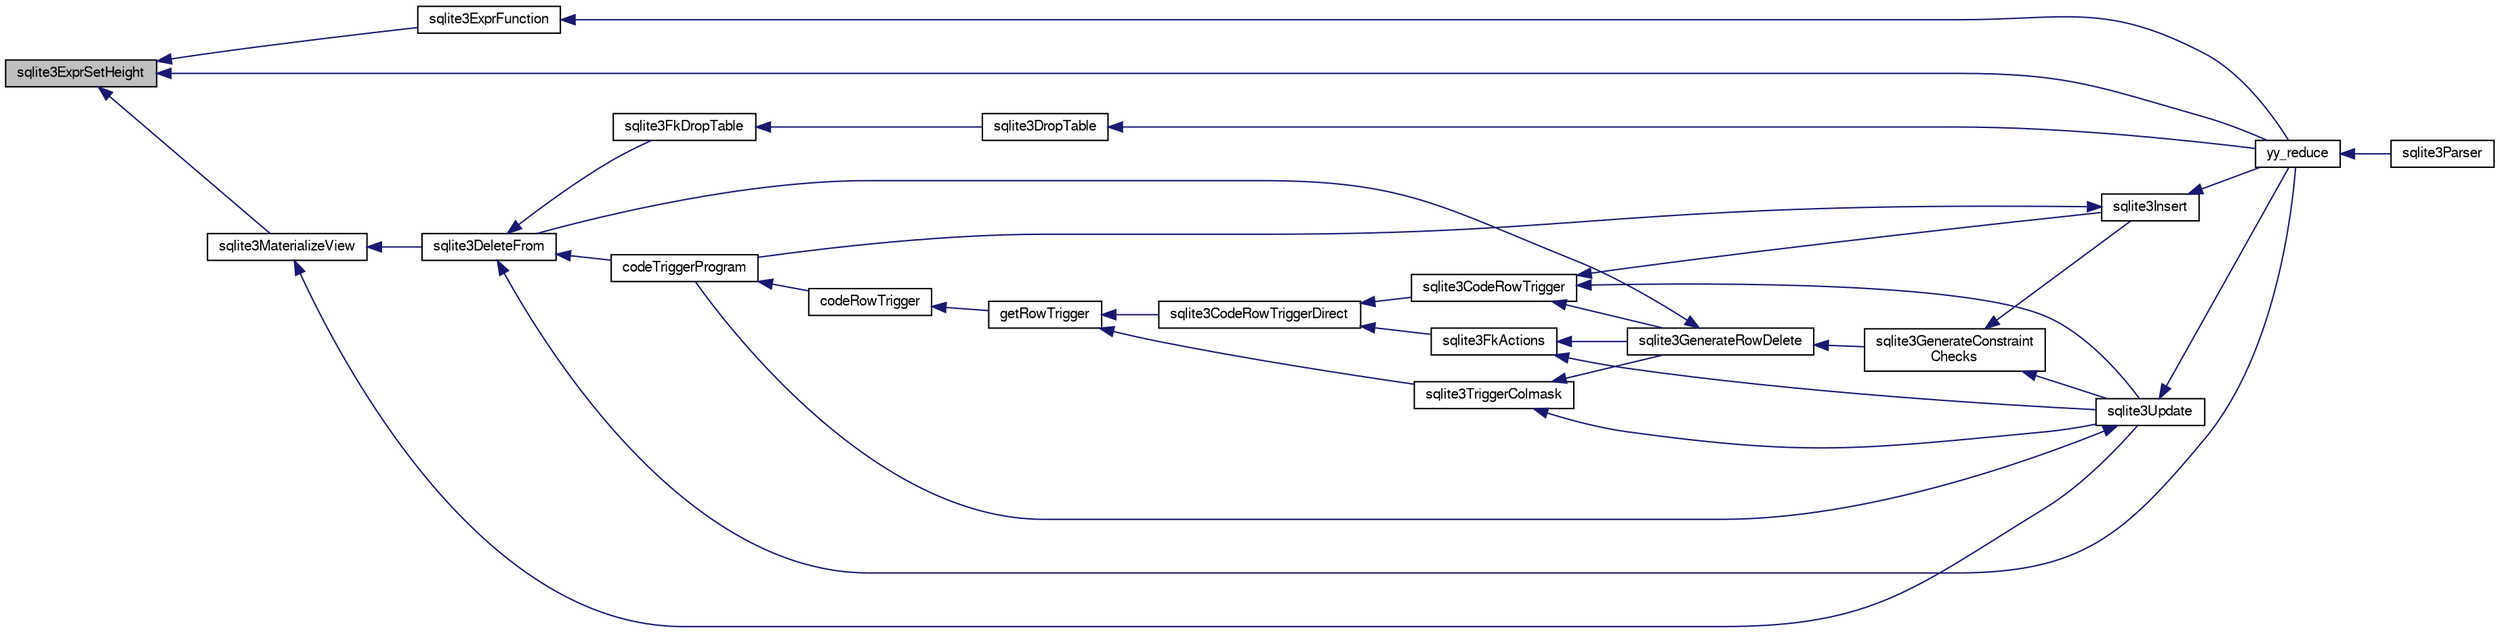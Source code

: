 digraph "sqlite3ExprSetHeight"
{
  edge [fontname="FreeSans",fontsize="10",labelfontname="FreeSans",labelfontsize="10"];
  node [fontname="FreeSans",fontsize="10",shape=record];
  rankdir="LR";
  Node537115 [label="sqlite3ExprSetHeight",height=0.2,width=0.4,color="black", fillcolor="grey75", style="filled", fontcolor="black"];
  Node537115 -> Node537116 [dir="back",color="midnightblue",fontsize="10",style="solid",fontname="FreeSans"];
  Node537116 [label="sqlite3ExprFunction",height=0.2,width=0.4,color="black", fillcolor="white", style="filled",URL="$sqlite3_8c.html#a5b2b92c48e6cc86ac8f648d87e228fc7"];
  Node537116 -> Node537117 [dir="back",color="midnightblue",fontsize="10",style="solid",fontname="FreeSans"];
  Node537117 [label="yy_reduce",height=0.2,width=0.4,color="black", fillcolor="white", style="filled",URL="$sqlite3_8c.html#a7c419a9b25711c666a9a2449ef377f14"];
  Node537117 -> Node537118 [dir="back",color="midnightblue",fontsize="10",style="solid",fontname="FreeSans"];
  Node537118 [label="sqlite3Parser",height=0.2,width=0.4,color="black", fillcolor="white", style="filled",URL="$sqlite3_8c.html#a0327d71a5fabe0b6a343d78a2602e72a"];
  Node537115 -> Node537119 [dir="back",color="midnightblue",fontsize="10",style="solid",fontname="FreeSans"];
  Node537119 [label="sqlite3MaterializeView",height=0.2,width=0.4,color="black", fillcolor="white", style="filled",URL="$sqlite3_8c.html#a4557984b0b75f998fb0c3f231c9b1def"];
  Node537119 -> Node537120 [dir="back",color="midnightblue",fontsize="10",style="solid",fontname="FreeSans"];
  Node537120 [label="sqlite3DeleteFrom",height=0.2,width=0.4,color="black", fillcolor="white", style="filled",URL="$sqlite3_8c.html#ab9b4b45349188b49eabb23f94608a091"];
  Node537120 -> Node537121 [dir="back",color="midnightblue",fontsize="10",style="solid",fontname="FreeSans"];
  Node537121 [label="sqlite3FkDropTable",height=0.2,width=0.4,color="black", fillcolor="white", style="filled",URL="$sqlite3_8c.html#a1218c6fc74e89152ceaa4760e82f5ef9"];
  Node537121 -> Node537122 [dir="back",color="midnightblue",fontsize="10",style="solid",fontname="FreeSans"];
  Node537122 [label="sqlite3DropTable",height=0.2,width=0.4,color="black", fillcolor="white", style="filled",URL="$sqlite3_8c.html#a5534f77364b5568783c0e50db3c9defb"];
  Node537122 -> Node537117 [dir="back",color="midnightblue",fontsize="10",style="solid",fontname="FreeSans"];
  Node537120 -> Node537123 [dir="back",color="midnightblue",fontsize="10",style="solid",fontname="FreeSans"];
  Node537123 [label="codeTriggerProgram",height=0.2,width=0.4,color="black", fillcolor="white", style="filled",URL="$sqlite3_8c.html#a120801f59d9281d201d2ff4b2606836e"];
  Node537123 -> Node537124 [dir="back",color="midnightblue",fontsize="10",style="solid",fontname="FreeSans"];
  Node537124 [label="codeRowTrigger",height=0.2,width=0.4,color="black", fillcolor="white", style="filled",URL="$sqlite3_8c.html#a463cea5aaaf388b560b206570a0022fc"];
  Node537124 -> Node537125 [dir="back",color="midnightblue",fontsize="10",style="solid",fontname="FreeSans"];
  Node537125 [label="getRowTrigger",height=0.2,width=0.4,color="black", fillcolor="white", style="filled",URL="$sqlite3_8c.html#a69626ef20b540d1a2b19cf56f3f45689"];
  Node537125 -> Node537126 [dir="back",color="midnightblue",fontsize="10",style="solid",fontname="FreeSans"];
  Node537126 [label="sqlite3CodeRowTriggerDirect",height=0.2,width=0.4,color="black", fillcolor="white", style="filled",URL="$sqlite3_8c.html#ad92829f9001bcf89a0299dad5a48acd4"];
  Node537126 -> Node537127 [dir="back",color="midnightblue",fontsize="10",style="solid",fontname="FreeSans"];
  Node537127 [label="sqlite3FkActions",height=0.2,width=0.4,color="black", fillcolor="white", style="filled",URL="$sqlite3_8c.html#a39159bd1623724946c22355ba7f3ef90"];
  Node537127 -> Node537128 [dir="back",color="midnightblue",fontsize="10",style="solid",fontname="FreeSans"];
  Node537128 [label="sqlite3GenerateRowDelete",height=0.2,width=0.4,color="black", fillcolor="white", style="filled",URL="$sqlite3_8c.html#a2c76cbf3027fc18fdbb8cb4cd96b77d9"];
  Node537128 -> Node537120 [dir="back",color="midnightblue",fontsize="10",style="solid",fontname="FreeSans"];
  Node537128 -> Node537129 [dir="back",color="midnightblue",fontsize="10",style="solid",fontname="FreeSans"];
  Node537129 [label="sqlite3GenerateConstraint\lChecks",height=0.2,width=0.4,color="black", fillcolor="white", style="filled",URL="$sqlite3_8c.html#aef639c1e6a0c0a67ca6e7690ad931bd2"];
  Node537129 -> Node537130 [dir="back",color="midnightblue",fontsize="10",style="solid",fontname="FreeSans"];
  Node537130 [label="sqlite3Insert",height=0.2,width=0.4,color="black", fillcolor="white", style="filled",URL="$sqlite3_8c.html#a5b17c9c2000bae6bdff8e6be48d7dc2b"];
  Node537130 -> Node537123 [dir="back",color="midnightblue",fontsize="10",style="solid",fontname="FreeSans"];
  Node537130 -> Node537117 [dir="back",color="midnightblue",fontsize="10",style="solid",fontname="FreeSans"];
  Node537129 -> Node537131 [dir="back",color="midnightblue",fontsize="10",style="solid",fontname="FreeSans"];
  Node537131 [label="sqlite3Update",height=0.2,width=0.4,color="black", fillcolor="white", style="filled",URL="$sqlite3_8c.html#ac5aa67c46e8cc8174566fabe6809fafa"];
  Node537131 -> Node537123 [dir="back",color="midnightblue",fontsize="10",style="solid",fontname="FreeSans"];
  Node537131 -> Node537117 [dir="back",color="midnightblue",fontsize="10",style="solid",fontname="FreeSans"];
  Node537127 -> Node537131 [dir="back",color="midnightblue",fontsize="10",style="solid",fontname="FreeSans"];
  Node537126 -> Node537132 [dir="back",color="midnightblue",fontsize="10",style="solid",fontname="FreeSans"];
  Node537132 [label="sqlite3CodeRowTrigger",height=0.2,width=0.4,color="black", fillcolor="white", style="filled",URL="$sqlite3_8c.html#a37f21393c74de4d01b16761ee9abacd9"];
  Node537132 -> Node537128 [dir="back",color="midnightblue",fontsize="10",style="solid",fontname="FreeSans"];
  Node537132 -> Node537130 [dir="back",color="midnightblue",fontsize="10",style="solid",fontname="FreeSans"];
  Node537132 -> Node537131 [dir="back",color="midnightblue",fontsize="10",style="solid",fontname="FreeSans"];
  Node537125 -> Node537133 [dir="back",color="midnightblue",fontsize="10",style="solid",fontname="FreeSans"];
  Node537133 [label="sqlite3TriggerColmask",height=0.2,width=0.4,color="black", fillcolor="white", style="filled",URL="$sqlite3_8c.html#acace8e99e37ae5e84ea03c65e820c540"];
  Node537133 -> Node537128 [dir="back",color="midnightblue",fontsize="10",style="solid",fontname="FreeSans"];
  Node537133 -> Node537131 [dir="back",color="midnightblue",fontsize="10",style="solid",fontname="FreeSans"];
  Node537120 -> Node537117 [dir="back",color="midnightblue",fontsize="10",style="solid",fontname="FreeSans"];
  Node537119 -> Node537131 [dir="back",color="midnightblue",fontsize="10",style="solid",fontname="FreeSans"];
  Node537115 -> Node537117 [dir="back",color="midnightblue",fontsize="10",style="solid",fontname="FreeSans"];
}
